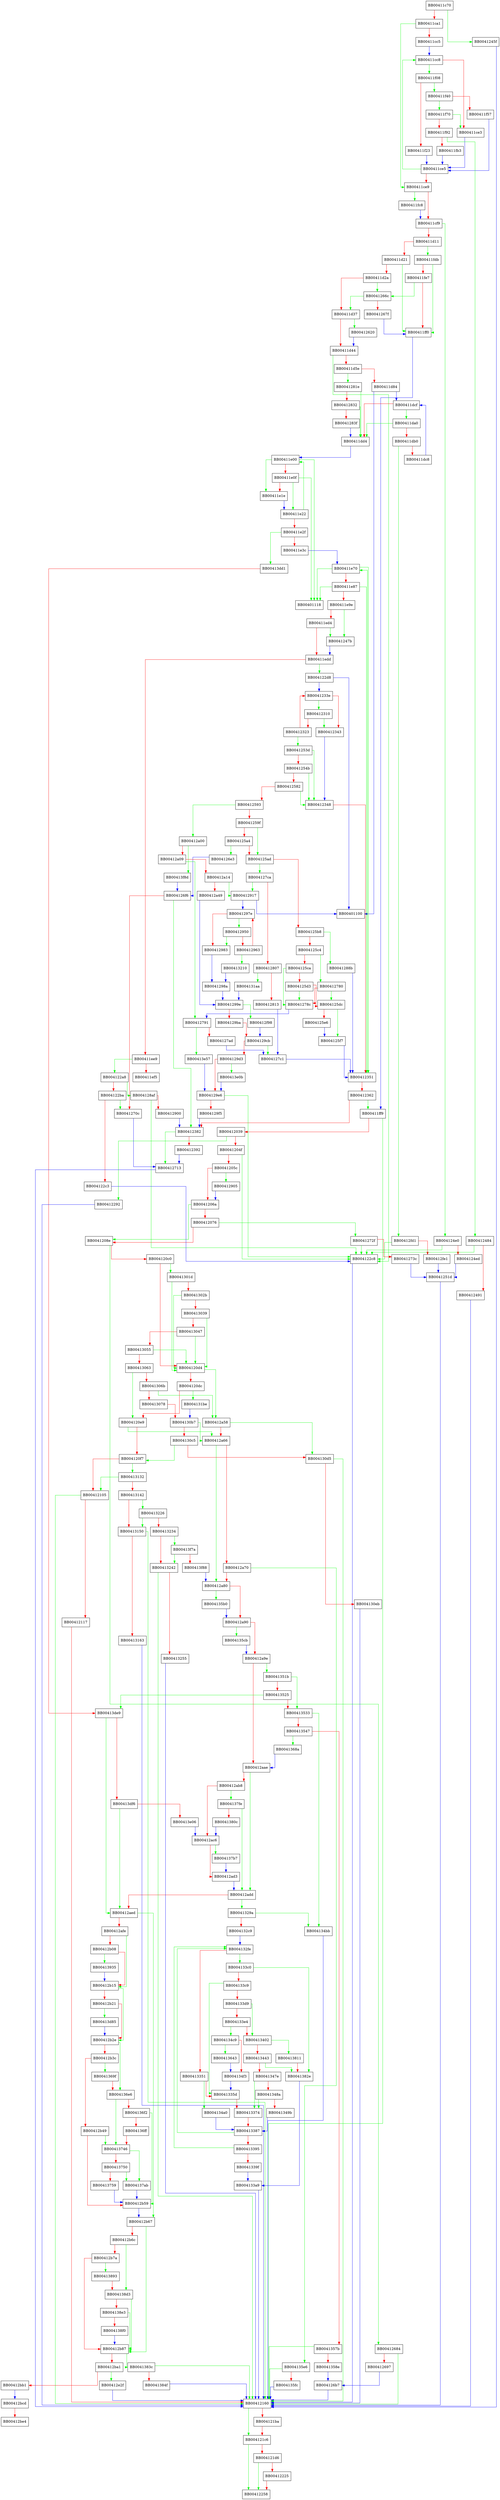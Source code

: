 digraph cmp_main {
  node [shape="box"];
  graph [splines=ortho];
  BB00411c70 -> BB0041245f [color="green"];
  BB00411c70 -> BB00411ca1 [color="red"];
  BB00411ca1 -> BB00411ce9 [color="green"];
  BB00411ca1 -> BB00411cc5 [color="red"];
  BB00411cc5 -> BB00411cc8 [color="blue"];
  BB00411cc8 -> BB00411f08 [color="green"];
  BB00411cc8 -> BB00411ce3 [color="red"];
  BB00411ce3 -> BB00411ce5 [color="blue"];
  BB00411ce5 -> BB00411cc8 [color="green"];
  BB00411ce5 -> BB00411ce9 [color="red"];
  BB00411ce9 -> BB00411fc8 [color="green"];
  BB00411ce9 -> BB00411cf9 [color="red"];
  BB00411cf9 -> BB004124e0 [color="green"];
  BB00411cf9 -> BB00411d11 [color="red"];
  BB00411d11 -> BB00411fdb [color="green"];
  BB00411d11 -> BB00411d21 [color="red"];
  BB00411d21 -> BB00411ff0 [color="green"];
  BB00411d21 -> BB00411d2a [color="red"];
  BB00411d2a -> BB0041266c [color="green"];
  BB00411d2a -> BB00411d37 [color="red"];
  BB00411d37 -> BB00412620 [color="green"];
  BB00411d37 -> BB00411d44 [color="red"];
  BB00411d44 -> BB004122c8 [color="green"];
  BB00411d44 -> BB00411d5e [color="red"];
  BB00411d5e -> BB0041281e [color="green"];
  BB00411d5e -> BB00411d84 [color="red"];
  BB00411d84 -> BB00401100 [color="blue"];
  BB00411d84 -> BB00411dcf [color="blue"];
  BB00411da0 -> BB00411dd4 [color="green"];
  BB00411da0 -> BB00411db0 [color="red"];
  BB00411db0 -> BB00412fd1 [color="green"];
  BB00411db0 -> BB00411dc8 [color="red"];
  BB00411dc8 -> BB00411dcf [color="blue"];
  BB00411dcf -> BB00411da0 [color="green"];
  BB00411dcf -> BB00411dd4 [color="red"];
  BB00411dd4 -> BB00411e00 [color="blue"];
  BB00411e00 -> BB00401118 [color="green"];
  BB00411e00 -> BB00411e1e [color="green"];
  BB00411e00 -> BB00411e0f [color="red"];
  BB00411e0f -> BB00401118 [color="green"];
  BB00411e0f -> BB00411e22 [color="green"];
  BB00411e0f -> BB00411e1e [color="red"];
  BB00411e1e -> BB00411e22 [color="blue"];
  BB00411e22 -> BB00411e00 [color="green"];
  BB00411e22 -> BB00411e2f [color="red"];
  BB00411e2f -> BB00413dd1 [color="green"];
  BB00411e2f -> BB00411e3c [color="red"];
  BB00411e3c -> BB00411e70 [color="blue"];
  BB00411e70 -> BB00401118 [color="green"];
  BB00411e70 -> BB00412351 [color="green"];
  BB00411e70 -> BB00411e87 [color="red"];
  BB00411e87 -> BB00401118 [color="green"];
  BB00411e87 -> BB00412351 [color="green"];
  BB00411e87 -> BB00411e9e [color="red"];
  BB00411e9e -> BB0041247b [color="green"];
  BB00411e9e -> BB00411ed4 [color="red"];
  BB00411ed4 -> BB0041247b [color="green"];
  BB00411ed4 -> BB00411edd [color="red"];
  BB00411edd -> BB004122d8 [color="green"];
  BB00411edd -> BB00411ee9 [color="red"];
  BB00411ee9 -> BB004122a8 [color="green"];
  BB00411ee9 -> BB00411ef5 [color="red"];
  BB00411f08 -> BB00411f40 [color="green"];
  BB00411f08 -> BB00411f23 [color="red"];
  BB00411f23 -> BB00411ce5 [color="blue"];
  BB00411f40 -> BB00411f70 [color="green"];
  BB00411f40 -> BB00411f57 [color="red"];
  BB00411f57 -> BB00411ce5 [color="blue"];
  BB00411f70 -> BB00411ce3 [color="green"];
  BB00411f70 -> BB00411f92 [color="red"];
  BB00411f92 -> BB00412484 [color="green"];
  BB00411f92 -> BB00411fb3 [color="red"];
  BB00411fb3 -> BB00411ce5 [color="blue"];
  BB00411fc8 -> BB00411cf9 [color="blue"];
  BB00411fdb -> BB00411ff0 [color="green"];
  BB00411fdb -> BB00411fe7 [color="red"];
  BB00411fe7 -> BB0041266c [color="green"];
  BB00411fe7 -> BB00411ff0 [color="red"];
  BB00411ff0 -> BB00411ff9 [color="blue"];
  BB00411ff9 -> BB00412160 [color="green"];
  BB00411ff9 -> BB00412039 [color="red"];
  BB00412039 -> BB00412292 [color="green"];
  BB00412039 -> BB0041204f [color="red"];
  BB0041204f -> BB004122c8 [color="green"];
  BB0041204f -> BB0041205c [color="red"];
  BB0041205c -> BB00412905 [color="green"];
  BB0041205c -> BB0041206a [color="red"];
  BB0041206a -> BB0041208e [color="green"];
  BB0041206a -> BB00412076 [color="red"];
  BB00412076 -> BB0041272f [color="green"];
  BB00412076 -> BB0041208e [color="red"];
  BB0041208e -> BB00412684 [color="green"];
  BB0041208e -> BB004120c0 [color="red"];
  BB004120c0 -> BB0041301d [color="green"];
  BB004120c0 -> BB004120d4 [color="red"];
  BB004120d4 -> BB00412a58 [color="green"];
  BB004120d4 -> BB004120dc [color="red"];
  BB004120dc -> BB004131be [color="green"];
  BB004120dc -> BB004120e9 [color="red"];
  BB004120e9 -> BB00412a66 [color="green"];
  BB004120e9 -> BB004120f7 [color="red"];
  BB004120f7 -> BB00413132 [color="green"];
  BB004120f7 -> BB00412105 [color="red"];
  BB00412105 -> BB00412160 [color="green"];
  BB00412105 -> BB00412117 [color="red"];
  BB00412117 -> BB00412160 [color="red"];
  BB00412160 -> BB004121c6 [color="green"];
  BB00412160 -> BB004121ba [color="red"];
  BB004121ba -> BB004121c6 [color="red"];
  BB004121c6 -> BB00412258 [color="green"];
  BB004121c6 -> BB004121d6 [color="red"];
  BB004121d6 -> BB00412258 [color="green"];
  BB004121d6 -> BB00412225 [color="red"];
  BB00412225 -> BB00412258 [color="red"];
  BB00412292 -> BB00412160 [color="blue"];
  BB004122a8 -> BB004128af [color="green"];
  BB004122a8 -> BB004122ba [color="red"];
  BB004122ba -> BB0041270c [color="green"];
  BB004122ba -> BB004122c3 [color="red"];
  BB004122c3 -> BB004122c8 [color="blue"];
  BB004122c8 -> BB00412160 [color="blue"];
  BB004122d8 -> BB00401100 [color="blue"];
  BB004122d8 -> BB0041233e [color="blue"];
  BB00412310 -> BB00412343 [color="green"];
  BB00412310 -> BB00412323 [color="red"];
  BB00412323 -> BB0041253d [color="green"];
  BB00412323 -> BB0041233e [color="red"];
  BB0041233e -> BB00412310 [color="green"];
  BB0041233e -> BB00412343 [color="red"];
  BB00412343 -> BB00412348 [color="blue"];
  BB00412348 -> BB00412351 [color="red"];
  BB00412351 -> BB00411e70 [color="green"];
  BB00412351 -> BB00412362 [color="red"];
  BB00412362 -> BB00411ff9 [color="green"];
  BB00412362 -> BB00412382 [color="red"];
  BB00412382 -> BB00412713 [color="green"];
  BB00412382 -> BB00412392 [color="red"];
  BB00412392 -> BB00412713 [color="blue"];
  BB0041245f -> BB00412160 [color="blue"];
  BB0041247b -> BB00411edd [color="blue"];
  BB00412484 -> BB004122c8 [color="green"];
  BB00412484 -> BB00412491 [color="red"];
  BB00412491 -> BB00412160 [color="blue"];
  BB004124e0 -> BB004122c8 [color="green"];
  BB004124e0 -> BB004124ed [color="red"];
  BB004124ed -> BB0041251d [color="blue"];
  BB0041251d -> BB00412160 [color="blue"];
  BB0041253d -> BB00412348 [color="green"];
  BB0041253d -> BB0041254b [color="red"];
  BB0041254b -> BB00412348 [color="green"];
  BB0041254b -> BB00412582 [color="red"];
  BB00412582 -> BB00412348 [color="green"];
  BB00412582 -> BB00412593 [color="red"];
  BB00412593 -> BB00412a00 [color="green"];
  BB00412593 -> BB0041259f [color="red"];
  BB0041259f -> BB004125ad [color="green"];
  BB0041259f -> BB004125a4 [color="red"];
  BB004125a4 -> BB004126e3 [color="green"];
  BB004125a4 -> BB004125ad [color="red"];
  BB004125ad -> BB004127ca [color="green"];
  BB004125ad -> BB004125b8 [color="red"];
  BB004125b8 -> BB0041288b [color="green"];
  BB004125b8 -> BB004125c4 [color="red"];
  BB004125c4 -> BB00412780 [color="green"];
  BB004125c4 -> BB004125ca [color="red"];
  BB004125ca -> BB0041278c [color="green"];
  BB004125ca -> BB004125d3 [color="red"];
  BB004125d3 -> BB0041278c [color="green"];
  BB004125d3 -> BB004125dc [color="red"];
  BB004125dc -> BB004125f7 [color="green"];
  BB004125dc -> BB004125e6 [color="red"];
  BB004125e6 -> BB004125f7 [color="blue"];
  BB004125f7 -> BB00412351 [color="blue"];
  BB00412620 -> BB00411d44 [color="blue"];
  BB0041266c -> BB00411d37 [color="green"];
  BB0041266c -> BB0041267f [color="red"];
  BB0041267f -> BB00411ff0 [color="blue"];
  BB00412684 -> BB00412160 [color="green"];
  BB00412684 -> BB00412697 [color="red"];
  BB00412697 -> BB004126b7 [color="blue"];
  BB004126b7 -> BB00412160 [color="blue"];
  BB004126e3 -> BB004126f6 [color="blue"];
  BB004126f6 -> BB00412382 [color="green"];
  BB004126f6 -> BB0041270c [color="red"];
  BB0041270c -> BB00412713 [color="blue"];
  BB00412713 -> BB00412160 [color="blue"];
  BB0041272f -> BB004122c8 [color="green"];
  BB0041272f -> BB0041273c [color="red"];
  BB0041273c -> BB0041251d [color="blue"];
  BB00412780 -> BB004125dc [color="green"];
  BB00412780 -> BB0041278c [color="red"];
  BB0041278c -> BB00412791 [color="blue"];
  BB00412791 -> BB00413e57 [color="green"];
  BB00412791 -> BB004127ad [color="red"];
  BB004127ad -> BB004127c1 [color="blue"];
  BB004127c1 -> BB00412351 [color="blue"];
  BB004127ca -> BB00412917 [color="green"];
  BB004127ca -> BB00412807 [color="red"];
  BB00412807 -> BB004131aa [color="green"];
  BB00412807 -> BB00412813 [color="red"];
  BB00412813 -> BB004127c1 [color="blue"];
  BB0041281e -> BB00411dd4 [color="green"];
  BB0041281e -> BB00412832 [color="red"];
  BB00412832 -> BB00411dd4 [color="green"];
  BB00412832 -> BB0041283f [color="red"];
  BB0041283f -> BB00411dd4 [color="blue"];
  BB0041288b -> BB00412351 [color="blue"];
  BB004128af -> BB004122c8 [color="green"];
  BB004128af -> BB00412900 [color="red"];
  BB00412900 -> BB00412382 [color="blue"];
  BB00412905 -> BB0041206a [color="blue"];
  BB00412917 -> BB00401100 [color="blue"];
  BB00412917 -> BB0041297e [color="blue"];
  BB00412950 -> BB00412983 [color="green"];
  BB00412950 -> BB00412963 [color="red"];
  BB00412963 -> BB00413210 [color="green"];
  BB00412963 -> BB0041297e [color="red"];
  BB0041297e -> BB00412950 [color="green"];
  BB0041297e -> BB00412983 [color="red"];
  BB00412983 -> BB0041298a [color="blue"];
  BB0041298a -> BB0041299e [color="blue"];
  BB0041299e -> BB00412f98 [color="green"];
  BB0041299e -> BB004129ba [color="red"];
  BB004129ba -> BB004129cb [color="red"];
  BB004129cb -> BB004127c1 [color="green"];
  BB004129cb -> BB004129d3 [color="red"];
  BB004129d3 -> BB00413e0b [color="green"];
  BB004129d3 -> BB004129e6 [color="red"];
  BB004129e6 -> BB004122c8 [color="green"];
  BB004129e6 -> BB004129f5 [color="red"];
  BB004129f5 -> BB00412382 [color="blue"];
  BB00412a00 -> BB00413f8d [color="green"];
  BB00412a00 -> BB00412a09 [color="red"];
  BB00412a09 -> BB00412791 [color="green"];
  BB00412a09 -> BB00412a14 [color="red"];
  BB00412a14 -> BB00412917 [color="green"];
  BB00412a14 -> BB00412a49 [color="red"];
  BB00412a49 -> BB0041299e [color="blue"];
  BB00412a58 -> BB004130d5 [color="green"];
  BB00412a58 -> BB00412a66 [color="red"];
  BB00412a66 -> BB00412a80 [color="green"];
  BB00412a66 -> BB00412a70 [color="red"];
  BB00412a70 -> BB004135e6 [color="green"];
  BB00412a70 -> BB00412a80 [color="red"];
  BB00412a80 -> BB004135b0 [color="green"];
  BB00412a80 -> BB00412a90 [color="red"];
  BB00412a90 -> BB004135cb [color="green"];
  BB00412a90 -> BB00412a9e [color="red"];
  BB00412a9e -> BB0041351b [color="green"];
  BB00412a9e -> BB00412aae [color="red"];
  BB00412aae -> BB00412add [color="green"];
  BB00412aae -> BB00412ab8 [color="red"];
  BB00412ab8 -> BB004137fe [color="green"];
  BB00412ab8 -> BB00412ac6 [color="red"];
  BB00412ac6 -> BB004137b7 [color="green"];
  BB00412ac6 -> BB00412ad3 [color="red"];
  BB00412ad3 -> BB00412add [color="blue"];
  BB00412add -> BB0041329a [color="green"];
  BB00412add -> BB00412aed [color="red"];
  BB00412aed -> BB00412b67 [color="green"];
  BB00412aed -> BB00412afe [color="red"];
  BB00412afe -> BB00412b15 [color="green"];
  BB00412afe -> BB00412b08 [color="red"];
  BB00412b08 -> BB00413935 [color="green"];
  BB00412b08 -> BB00412b15 [color="red"];
  BB00412b15 -> BB00412b2e [color="green"];
  BB00412b15 -> BB00412b21 [color="red"];
  BB00412b21 -> BB00413d85 [color="green"];
  BB00412b21 -> BB00412b2e [color="red"];
  BB00412b2e -> BB004136e6 [color="green"];
  BB00412b2e -> BB00412b3c [color="red"];
  BB00412b3c -> BB0041369f [color="green"];
  BB00412b3c -> BB00412b49 [color="red"];
  BB00412b49 -> BB00413746 [color="green"];
  BB00412b49 -> BB00412b59 [color="red"];
  BB00412b59 -> BB00412b67 [color="blue"];
  BB00412b67 -> BB00412b87 [color="green"];
  BB00412b67 -> BB00412b6c [color="red"];
  BB00412b6c -> BB004138d3 [color="green"];
  BB00412b6c -> BB00412b7a [color="red"];
  BB00412b7a -> BB00413893 [color="green"];
  BB00412b7a -> BB00412b87 [color="red"];
  BB00412b87 -> BB0041383c [color="green"];
  BB00412b87 -> BB00412ba1 [color="red"];
  BB00412ba1 -> BB00412e2f [color="green"];
  BB00412ba1 -> BB00412bb1 [color="red"];
  BB00412bb1 -> BB00412bcd [color="blue"];
  BB00412bcd -> BB00412be4 [color="red"];
  BB00412e2f -> BB00412160 [color="blue"];
  BB00412f98 -> BB004129cb [color="blue"];
  BB00412fd1 -> BB004122c8 [color="green"];
  BB00412fd1 -> BB00412fe1 [color="red"];
  BB00412fe1 -> BB0041251d [color="blue"];
  BB0041301d -> BB004120d4 [color="green"];
  BB0041301d -> BB0041302b [color="red"];
  BB0041302b -> BB004120d4 [color="green"];
  BB0041302b -> BB00413039 [color="red"];
  BB00413039 -> BB004120d4 [color="green"];
  BB00413039 -> BB00413047 [color="red"];
  BB00413047 -> BB004120d4 [color="green"];
  BB00413047 -> BB00413055 [color="red"];
  BB00413055 -> BB004120d4 [color="green"];
  BB00413055 -> BB00413063 [color="red"];
  BB00413063 -> BB004120e9 [color="green"];
  BB00413063 -> BB0041306b [color="red"];
  BB0041306b -> BB00412a58 [color="green"];
  BB0041306b -> BB00413078 [color="red"];
  BB00413078 -> BB004130b7 [color="red"];
  BB004130b7 -> BB00412a66 [color="green"];
  BB004130b7 -> BB004130c5 [color="red"];
  BB004130c5 -> BB004120f7 [color="green"];
  BB004130c5 -> BB004130d5 [color="red"];
  BB004130d5 -> BB00412160 [color="green"];
  BB004130d5 -> BB004130eb [color="red"];
  BB004130eb -> BB00412160 [color="blue"];
  BB00413132 -> BB00412105 [color="green"];
  BB00413132 -> BB00413142 [color="red"];
  BB00413142 -> BB00413226 [color="green"];
  BB00413142 -> BB00413150 [color="red"];
  BB00413150 -> BB00412160 [color="green"];
  BB00413150 -> BB00413163 [color="red"];
  BB00413163 -> BB00412160 [color="blue"];
  BB004131aa -> BB0041299e [color="blue"];
  BB004131be -> BB004130b7 [color="blue"];
  BB00413210 -> BB0041298a [color="blue"];
  BB00413226 -> BB00413150 [color="green"];
  BB00413226 -> BB00413234 [color="red"];
  BB00413234 -> BB00413f7a [color="green"];
  BB00413234 -> BB00413242 [color="red"];
  BB00413242 -> BB00412160 [color="green"];
  BB00413242 -> BB00413255 [color="red"];
  BB00413255 -> BB00412160 [color="blue"];
  BB0041329a -> BB004134bb [color="green"];
  BB0041329a -> BB004132c9 [color="red"];
  BB004132c9 -> BB004132fe [color="blue"];
  BB004132fe -> BB004133c0 [color="green"];
  BB004132fe -> BB00413351 [color="red"];
  BB00413351 -> BB004134a0 [color="green"];
  BB00413351 -> BB0041335d [color="red"];
  BB0041335d -> BB00413374 [color="red"];
  BB00413374 -> BB00413387 [color="red"];
  BB00413387 -> BB004132fe [color="green"];
  BB00413387 -> BB00413395 [color="red"];
  BB00413395 -> BB004132fe [color="green"];
  BB00413395 -> BB0041339f [color="red"];
  BB0041339f -> BB004133a9 [color="blue"];
  BB004133a9 -> BB00412160 [color="blue"];
  BB004133c0 -> BB0041382e [color="green"];
  BB004133c0 -> BB004133c9 [color="red"];
  BB004133c9 -> BB0041335d [color="green"];
  BB004133c9 -> BB004133d9 [color="red"];
  BB004133d9 -> BB00413402 [color="green"];
  BB004133d9 -> BB004133e4 [color="red"];
  BB004133e4 -> BB004134c9 [color="green"];
  BB004133e4 -> BB00413402 [color="red"];
  BB00413402 -> BB00413811 [color="green"];
  BB00413402 -> BB00413443 [color="red"];
  BB00413443 -> BB0041382e [color="green"];
  BB00413443 -> BB0041347e [color="red"];
  BB0041347e -> BB00413374 [color="green"];
  BB0041347e -> BB0041348a [color="red"];
  BB0041348a -> BB00413374 [color="green"];
  BB0041348a -> BB0041349b [color="red"];
  BB0041349b -> BB00413387 [color="blue"];
  BB004134a0 -> BB00413387 [color="blue"];
  BB004134bb -> BB00412160 [color="blue"];
  BB004134c9 -> BB00413643 [color="green"];
  BB004134c9 -> BB004134f3 [color="red"];
  BB004134f3 -> BB0041335d [color="blue"];
  BB0041351b -> BB00413533 [color="green"];
  BB0041351b -> BB00413525 [color="red"];
  BB00413525 -> BB00413de9 [color="green"];
  BB00413525 -> BB00413533 [color="red"];
  BB00413533 -> BB004134bb [color="green"];
  BB00413533 -> BB00413547 [color="red"];
  BB00413547 -> BB0041368a [color="green"];
  BB00413547 -> BB0041357b [color="red"];
  BB0041357b -> BB00412160 [color="green"];
  BB0041357b -> BB0041358e [color="red"];
  BB0041358e -> BB004126b7 [color="blue"];
  BB004135b0 -> BB00412a90 [color="blue"];
  BB004135cb -> BB00412a9e [color="blue"];
  BB004135e6 -> BB00412160 [color="green"];
  BB004135e6 -> BB004135fc [color="red"];
  BB004135fc -> BB00412160 [color="blue"];
  BB00413643 -> BB004134f3 [color="blue"];
  BB0041368a -> BB00412aae [color="blue"];
  BB0041369f -> BB004136e6 [color="red"];
  BB004136e6 -> BB00413746 [color="green"];
  BB004136e6 -> BB004136f2 [color="red"];
  BB004136f2 -> BB00412b59 [color="green"];
  BB004136f2 -> BB004136ff [color="red"];
  BB004136ff -> BB00413746 [color="red"];
  BB00413746 -> BB004137ab [color="green"];
  BB00413746 -> BB00413750 [color="red"];
  BB00413750 -> BB004137ab [color="green"];
  BB00413750 -> BB00413759 [color="red"];
  BB00413759 -> BB00412b59 [color="blue"];
  BB004137ab -> BB00412b59 [color="blue"];
  BB004137b7 -> BB00412ad3 [color="blue"];
  BB004137fe -> BB00412add [color="green"];
  BB004137fe -> BB0041380c [color="red"];
  BB0041380c -> BB00412ac6 [color="blue"];
  BB00413811 -> BB0041382e [color="red"];
  BB0041382e -> BB004133a9 [color="blue"];
  BB0041383c -> BB00412160 [color="green"];
  BB0041383c -> BB0041384f [color="red"];
  BB0041384f -> BB00412160 [color="blue"];
  BB00413893 -> BB004138d3 [color="red"];
  BB004138d3 -> BB00412b87 [color="green"];
  BB004138d3 -> BB004138e3 [color="red"];
  BB004138e3 -> BB00412b87 [color="green"];
  BB004138e3 -> BB004138f0 [color="red"];
  BB004138f0 -> BB00412b87 [color="blue"];
  BB00413935 -> BB00412b15 [color="blue"];
  BB00413d85 -> BB00412b2e [color="blue"];
  BB00413dd1 -> BB00413de9 [color="red"];
  BB00413de9 -> BB00412aed [color="green"];
  BB00413de9 -> BB00413df6 [color="red"];
  BB00413df6 -> BB00412aed [color="green"];
  BB00413df6 -> BB00413e06 [color="red"];
  BB00413e06 -> BB00412ac6 [color="blue"];
  BB00413e0b -> BB004129e6 [color="blue"];
  BB00413e57 -> BB004129e6 [color="blue"];
  BB00413f7a -> BB00413242 [color="green"];
  BB00413f7a -> BB00413f88 [color="red"];
  BB00413f88 -> BB00412a80 [color="blue"];
  BB00413f8d -> BB004126f6 [color="blue"];
}